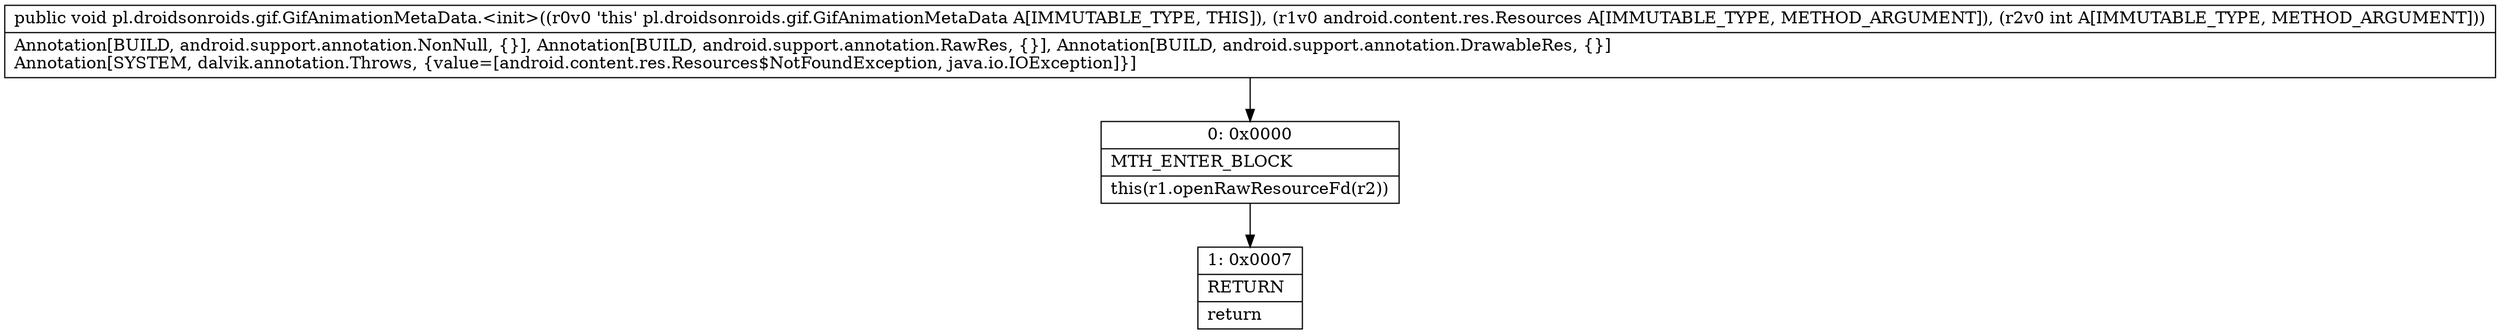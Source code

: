 digraph "CFG forpl.droidsonroids.gif.GifAnimationMetaData.\<init\>(Landroid\/content\/res\/Resources;I)V" {
Node_0 [shape=record,label="{0\:\ 0x0000|MTH_ENTER_BLOCK\l|this(r1.openRawResourceFd(r2))\l}"];
Node_1 [shape=record,label="{1\:\ 0x0007|RETURN\l|return\l}"];
MethodNode[shape=record,label="{public void pl.droidsonroids.gif.GifAnimationMetaData.\<init\>((r0v0 'this' pl.droidsonroids.gif.GifAnimationMetaData A[IMMUTABLE_TYPE, THIS]), (r1v0 android.content.res.Resources A[IMMUTABLE_TYPE, METHOD_ARGUMENT]), (r2v0 int A[IMMUTABLE_TYPE, METHOD_ARGUMENT]))  | Annotation[BUILD, android.support.annotation.NonNull, \{\}], Annotation[BUILD, android.support.annotation.RawRes, \{\}], Annotation[BUILD, android.support.annotation.DrawableRes, \{\}]\lAnnotation[SYSTEM, dalvik.annotation.Throws, \{value=[android.content.res.Resources$NotFoundException, java.io.IOException]\}]\l}"];
MethodNode -> Node_0;
Node_0 -> Node_1;
}

